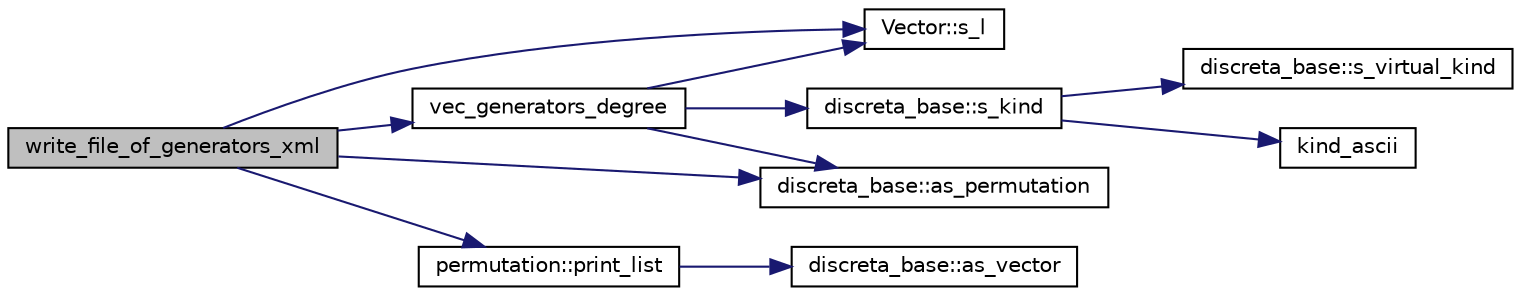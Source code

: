 digraph "write_file_of_generators_xml"
{
  edge [fontname="Helvetica",fontsize="10",labelfontname="Helvetica",labelfontsize="10"];
  node [fontname="Helvetica",fontsize="10",shape=record];
  rankdir="LR";
  Node3828 [label="write_file_of_generators_xml",height=0.2,width=0.4,color="black", fillcolor="grey75", style="filled", fontcolor="black"];
  Node3828 -> Node3829 [color="midnightblue",fontsize="10",style="solid",fontname="Helvetica"];
  Node3829 [label="Vector::s_l",height=0.2,width=0.4,color="black", fillcolor="white", style="filled",URL="$d5/db2/class_vector.html#ad2dc082288f858d22a528832289e0704"];
  Node3828 -> Node3830 [color="midnightblue",fontsize="10",style="solid",fontname="Helvetica"];
  Node3830 [label="vec_generators_degree",height=0.2,width=0.4,color="black", fillcolor="white", style="filled",URL="$d0/dd3/perm__group__gens_8_c.html#a3af229f9b239b34ea1f9905b3b620e0d"];
  Node3830 -> Node3829 [color="midnightblue",fontsize="10",style="solid",fontname="Helvetica"];
  Node3830 -> Node3831 [color="midnightblue",fontsize="10",style="solid",fontname="Helvetica"];
  Node3831 [label="discreta_base::as_permutation",height=0.2,width=0.4,color="black", fillcolor="white", style="filled",URL="$d7/d71/classdiscreta__base.html#aa4e72f36a82984239b12ae831e131098"];
  Node3830 -> Node3832 [color="midnightblue",fontsize="10",style="solid",fontname="Helvetica"];
  Node3832 [label="discreta_base::s_kind",height=0.2,width=0.4,color="black", fillcolor="white", style="filled",URL="$d7/d71/classdiscreta__base.html#a8a830025c74adbbc3362418a7c2ba157"];
  Node3832 -> Node3833 [color="midnightblue",fontsize="10",style="solid",fontname="Helvetica"];
  Node3833 [label="discreta_base::s_virtual_kind",height=0.2,width=0.4,color="black", fillcolor="white", style="filled",URL="$d7/d71/classdiscreta__base.html#a52778a6d6943a468be083d0785d418fb"];
  Node3832 -> Node3834 [color="midnightblue",fontsize="10",style="solid",fontname="Helvetica"];
  Node3834 [label="kind_ascii",height=0.2,width=0.4,color="black", fillcolor="white", style="filled",URL="$d9/d60/discreta_8h.html#ad0ce825a9f29bc6cec27e1b64cfe27bf"];
  Node3828 -> Node3831 [color="midnightblue",fontsize="10",style="solid",fontname="Helvetica"];
  Node3828 -> Node3835 [color="midnightblue",fontsize="10",style="solid",fontname="Helvetica"];
  Node3835 [label="permutation::print_list",height=0.2,width=0.4,color="black", fillcolor="white", style="filled",URL="$d0/d08/classpermutation.html#a1732236cf59bbcaab008473f4917db3e"];
  Node3835 -> Node3836 [color="midnightblue",fontsize="10",style="solid",fontname="Helvetica"];
  Node3836 [label="discreta_base::as_vector",height=0.2,width=0.4,color="black", fillcolor="white", style="filled",URL="$d7/d71/classdiscreta__base.html#a7bdd6cae39c380b128ee9e17e42cf020"];
}
